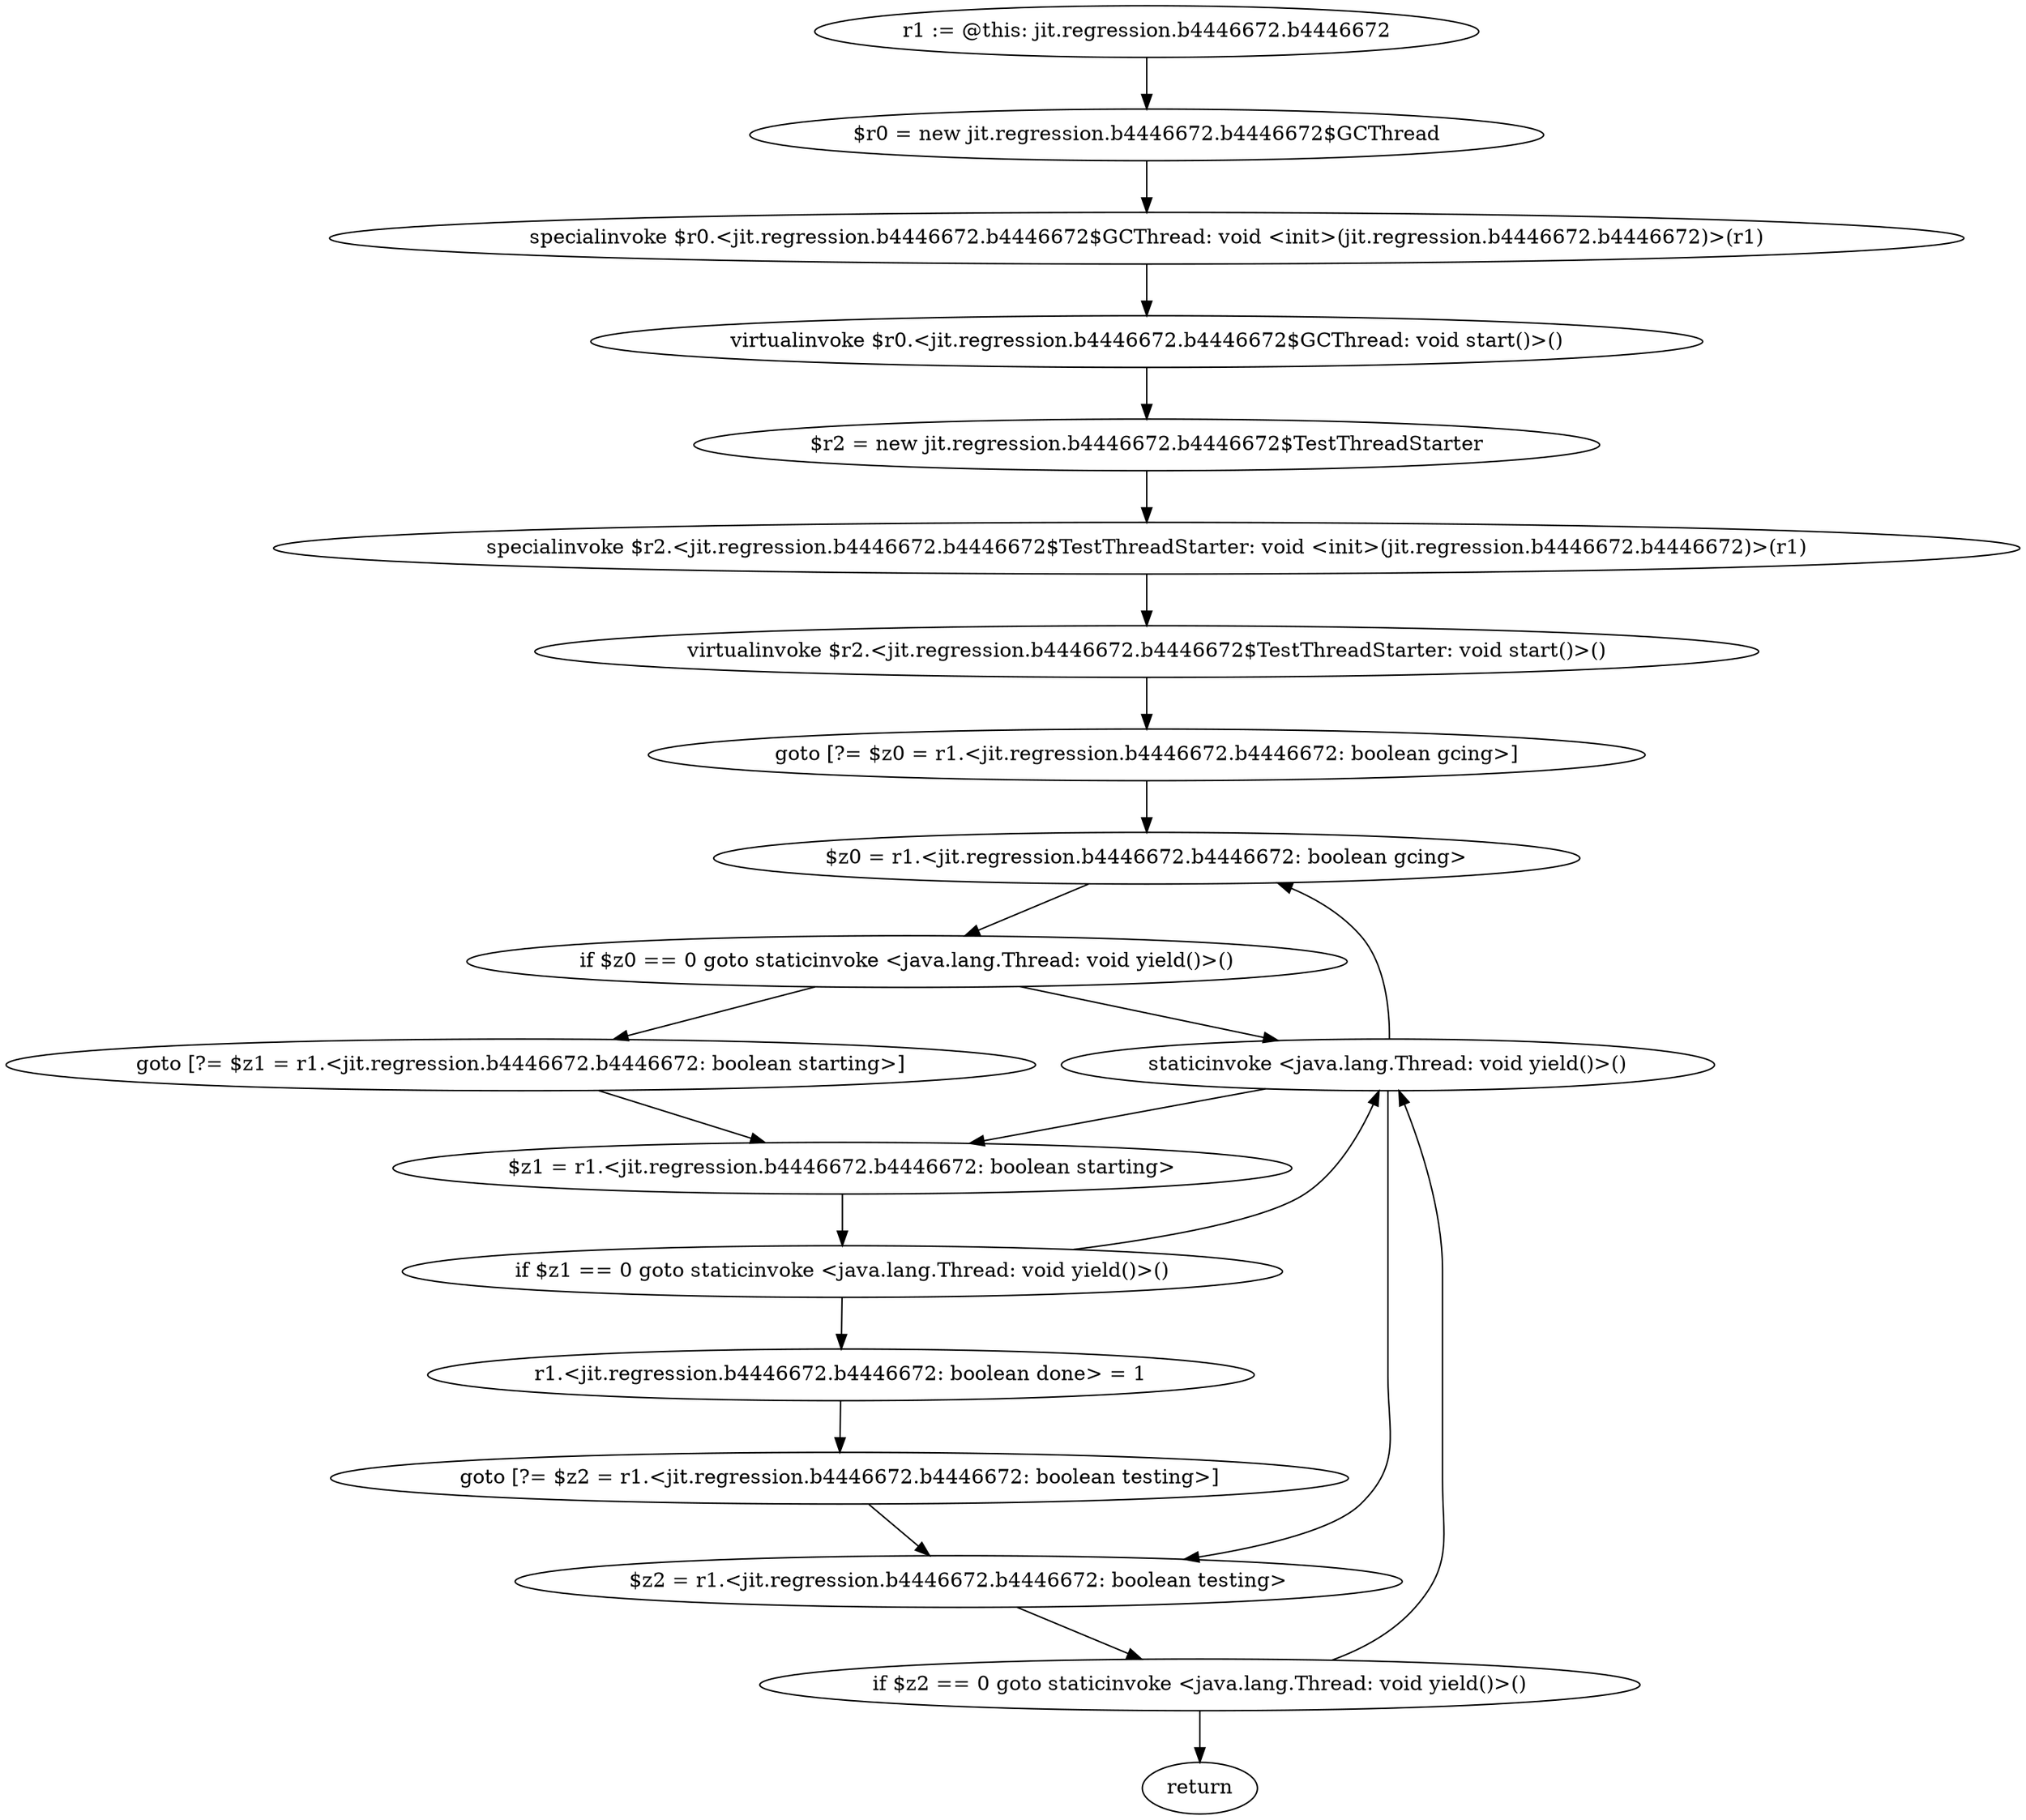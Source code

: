digraph "unitGraph" {
    "r1 := @this: jit.regression.b4446672.b4446672"
    "$r0 = new jit.regression.b4446672.b4446672$GCThread"
    "specialinvoke $r0.<jit.regression.b4446672.b4446672$GCThread: void <init>(jit.regression.b4446672.b4446672)>(r1)"
    "virtualinvoke $r0.<jit.regression.b4446672.b4446672$GCThread: void start()>()"
    "$r2 = new jit.regression.b4446672.b4446672$TestThreadStarter"
    "specialinvoke $r2.<jit.regression.b4446672.b4446672$TestThreadStarter: void <init>(jit.regression.b4446672.b4446672)>(r1)"
    "virtualinvoke $r2.<jit.regression.b4446672.b4446672$TestThreadStarter: void start()>()"
    "goto [?= $z0 = r1.<jit.regression.b4446672.b4446672: boolean gcing>]"
    "staticinvoke <java.lang.Thread: void yield()>()"
    "$z0 = r1.<jit.regression.b4446672.b4446672: boolean gcing>"
    "if $z0 == 0 goto staticinvoke <java.lang.Thread: void yield()>()"
    "goto [?= $z1 = r1.<jit.regression.b4446672.b4446672: boolean starting>]"
    "$z1 = r1.<jit.regression.b4446672.b4446672: boolean starting>"
    "if $z1 == 0 goto staticinvoke <java.lang.Thread: void yield()>()"
    "r1.<jit.regression.b4446672.b4446672: boolean done> = 1"
    "goto [?= $z2 = r1.<jit.regression.b4446672.b4446672: boolean testing>]"
    "$z2 = r1.<jit.regression.b4446672.b4446672: boolean testing>"
    "if $z2 == 0 goto staticinvoke <java.lang.Thread: void yield()>()"
    "return"
    "r1 := @this: jit.regression.b4446672.b4446672"->"$r0 = new jit.regression.b4446672.b4446672$GCThread";
    "$r0 = new jit.regression.b4446672.b4446672$GCThread"->"specialinvoke $r0.<jit.regression.b4446672.b4446672$GCThread: void <init>(jit.regression.b4446672.b4446672)>(r1)";
    "specialinvoke $r0.<jit.regression.b4446672.b4446672$GCThread: void <init>(jit.regression.b4446672.b4446672)>(r1)"->"virtualinvoke $r0.<jit.regression.b4446672.b4446672$GCThread: void start()>()";
    "virtualinvoke $r0.<jit.regression.b4446672.b4446672$GCThread: void start()>()"->"$r2 = new jit.regression.b4446672.b4446672$TestThreadStarter";
    "$r2 = new jit.regression.b4446672.b4446672$TestThreadStarter"->"specialinvoke $r2.<jit.regression.b4446672.b4446672$TestThreadStarter: void <init>(jit.regression.b4446672.b4446672)>(r1)";
    "specialinvoke $r2.<jit.regression.b4446672.b4446672$TestThreadStarter: void <init>(jit.regression.b4446672.b4446672)>(r1)"->"virtualinvoke $r2.<jit.regression.b4446672.b4446672$TestThreadStarter: void start()>()";
    "virtualinvoke $r2.<jit.regression.b4446672.b4446672$TestThreadStarter: void start()>()"->"goto [?= $z0 = r1.<jit.regression.b4446672.b4446672: boolean gcing>]";
    "goto [?= $z0 = r1.<jit.regression.b4446672.b4446672: boolean gcing>]"->"$z0 = r1.<jit.regression.b4446672.b4446672: boolean gcing>";
    "staticinvoke <java.lang.Thread: void yield()>()"->"$z0 = r1.<jit.regression.b4446672.b4446672: boolean gcing>";
    "$z0 = r1.<jit.regression.b4446672.b4446672: boolean gcing>"->"if $z0 == 0 goto staticinvoke <java.lang.Thread: void yield()>()";
    "if $z0 == 0 goto staticinvoke <java.lang.Thread: void yield()>()"->"goto [?= $z1 = r1.<jit.regression.b4446672.b4446672: boolean starting>]";
    "if $z0 == 0 goto staticinvoke <java.lang.Thread: void yield()>()"->"staticinvoke <java.lang.Thread: void yield()>()";
    "goto [?= $z1 = r1.<jit.regression.b4446672.b4446672: boolean starting>]"->"$z1 = r1.<jit.regression.b4446672.b4446672: boolean starting>";
    "staticinvoke <java.lang.Thread: void yield()>()"->"$z1 = r1.<jit.regression.b4446672.b4446672: boolean starting>";
    "$z1 = r1.<jit.regression.b4446672.b4446672: boolean starting>"->"if $z1 == 0 goto staticinvoke <java.lang.Thread: void yield()>()";
    "if $z1 == 0 goto staticinvoke <java.lang.Thread: void yield()>()"->"r1.<jit.regression.b4446672.b4446672: boolean done> = 1";
    "if $z1 == 0 goto staticinvoke <java.lang.Thread: void yield()>()"->"staticinvoke <java.lang.Thread: void yield()>()";
    "r1.<jit.regression.b4446672.b4446672: boolean done> = 1"->"goto [?= $z2 = r1.<jit.regression.b4446672.b4446672: boolean testing>]";
    "goto [?= $z2 = r1.<jit.regression.b4446672.b4446672: boolean testing>]"->"$z2 = r1.<jit.regression.b4446672.b4446672: boolean testing>";
    "staticinvoke <java.lang.Thread: void yield()>()"->"$z2 = r1.<jit.regression.b4446672.b4446672: boolean testing>";
    "$z2 = r1.<jit.regression.b4446672.b4446672: boolean testing>"->"if $z2 == 0 goto staticinvoke <java.lang.Thread: void yield()>()";
    "if $z2 == 0 goto staticinvoke <java.lang.Thread: void yield()>()"->"return";
    "if $z2 == 0 goto staticinvoke <java.lang.Thread: void yield()>()"->"staticinvoke <java.lang.Thread: void yield()>()";
}
